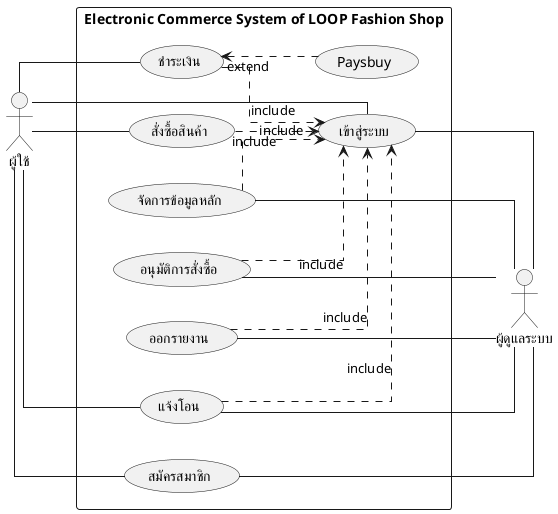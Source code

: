 @startuml useCaseDiagram
left to right  direction
skinparam linetype ortho
:ผู้ใช้: as user
:ผู้ดูแลระบบ: as admin

rectangle "Electronic Commerce System of LOOP Fashion Shop"{
    user -- (สมัครสมาชิก)
    user -- (เข้าสู่ระบบ)
    user -- (สั่งซื้อสินค้า)
    user -- (ชำระเงิน)
    user -- (แจ้งโอน)
    (สั่งซื้อสินค้า)..>(เข้าสู่ระบบ) : include
    (ชำระเงิน)..>(เข้าสู่ระบบ) : include
    (แจ้งโอน)..>(เข้าสู่ระบบ) : include
    (ชำระเงิน)<..(Paysbuy) : extend
    (สมัครสมาชิก) -- admin
    (เข้าสู่ระบบ) -- admin
    (จัดการข้อมูลหลัก) -- admin
    (อนุมัติการสั่งซื้อ) -- admin
    (แจ้งโอน)-- admin
    (ออกรายงาน) -- admin
    (จัดการข้อมูลหลัก)..>(เข้าสู่ระบบ) : include
    (อนุมัติการสั่งซื้อ)..>(เข้าสู่ระบบ) : include
    (ออกรายงาน)..>(เข้าสู่ระบบ) : include
}

@enduml
